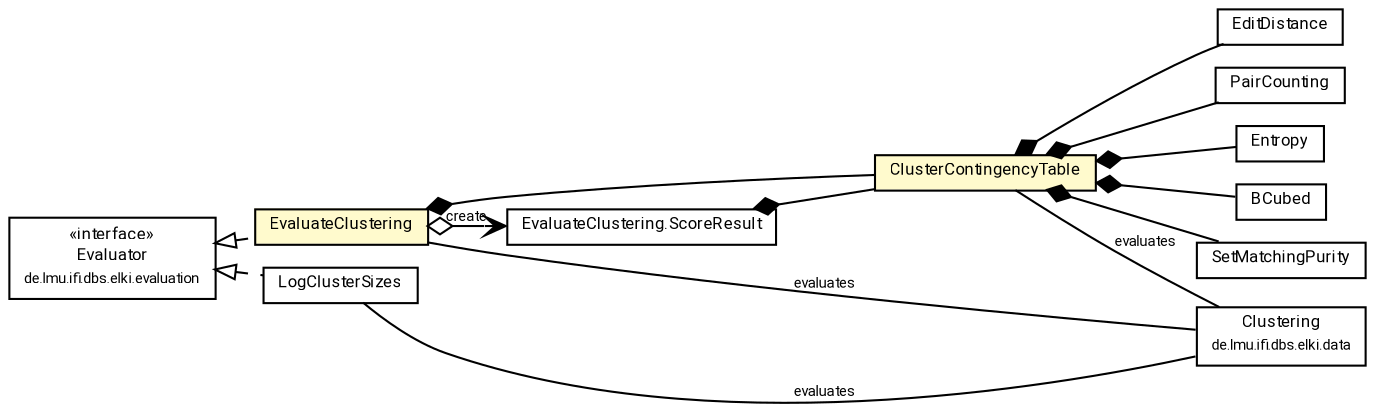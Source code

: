 #!/usr/local/bin/dot
#
# Class diagram 
# Generated by UMLGraph version R5_7_2-60-g0e99a6 (http://www.spinellis.gr/umlgraph/)
#

digraph G {
	graph [fontnames="svg"]
	edge [fontname="Roboto",fontsize=7,labelfontname="Roboto",labelfontsize=7,color="black"];
	node [fontname="Roboto",fontcolor="black",fontsize=8,shape=plaintext,margin=0,width=0,height=0];
	nodesep=0.15;
	ranksep=0.25;
	rankdir=LR;
	// de.lmu.ifi.dbs.elki.evaluation.clustering.ClusterContingencyTable
	c233919 [label=<<table title="de.lmu.ifi.dbs.elki.evaluation.clustering.ClusterContingencyTable" border="0" cellborder="1" cellspacing="0" cellpadding="2" bgcolor="LemonChiffon" href="ClusterContingencyTable.html" target="_parent">
		<tr><td><table border="0" cellspacing="0" cellpadding="1">
		<tr><td align="center" balign="center"> <font face="Roboto">ClusterContingencyTable</font> </td></tr>
		</table></td></tr>
		</table>>, URL="ClusterContingencyTable.html"];
	// de.lmu.ifi.dbs.elki.evaluation.clustering.EvaluateClustering
	c233921 [label=<<table title="de.lmu.ifi.dbs.elki.evaluation.clustering.EvaluateClustering" border="0" cellborder="1" cellspacing="0" cellpadding="2" bgcolor="LemonChiffon" href="EvaluateClustering.html" target="_parent">
		<tr><td><table border="0" cellspacing="0" cellpadding="1">
		<tr><td align="center" balign="center"> <font face="Roboto">EvaluateClustering</font> </td></tr>
		</table></td></tr>
		</table>>, URL="EvaluateClustering.html"];
	// de.lmu.ifi.dbs.elki.evaluation.clustering.EvaluateClustering.ScoreResult
	c233922 [label=<<table title="de.lmu.ifi.dbs.elki.evaluation.clustering.EvaluateClustering.ScoreResult" border="0" cellborder="1" cellspacing="0" cellpadding="2" href="EvaluateClustering.ScoreResult.html" target="_parent">
		<tr><td><table border="0" cellspacing="0" cellpadding="1">
		<tr><td align="center" balign="center"> <font face="Roboto">EvaluateClustering.ScoreResult</font> </td></tr>
		</table></td></tr>
		</table>>, URL="EvaluateClustering.ScoreResult.html"];
	// de.lmu.ifi.dbs.elki.evaluation.clustering.LogClusterSizes
	c233943 [label=<<table title="de.lmu.ifi.dbs.elki.evaluation.clustering.LogClusterSizes" border="0" cellborder="1" cellspacing="0" cellpadding="2" href="LogClusterSizes.html" target="_parent">
		<tr><td><table border="0" cellspacing="0" cellpadding="1">
		<tr><td align="center" balign="center"> <font face="Roboto">LogClusterSizes</font> </td></tr>
		</table></td></tr>
		</table>>, URL="LogClusterSizes.html"];
	// de.lmu.ifi.dbs.elki.evaluation.clustering.EditDistance
	c233944 [label=<<table title="de.lmu.ifi.dbs.elki.evaluation.clustering.EditDistance" border="0" cellborder="1" cellspacing="0" cellpadding="2" href="EditDistance.html" target="_parent">
		<tr><td><table border="0" cellspacing="0" cellpadding="1">
		<tr><td align="center" balign="center"> <font face="Roboto">EditDistance</font> </td></tr>
		</table></td></tr>
		</table>>, URL="EditDistance.html"];
	// de.lmu.ifi.dbs.elki.evaluation.clustering.PairCounting
	c233945 [label=<<table title="de.lmu.ifi.dbs.elki.evaluation.clustering.PairCounting" border="0" cellborder="1" cellspacing="0" cellpadding="2" href="PairCounting.html" target="_parent">
		<tr><td><table border="0" cellspacing="0" cellpadding="1">
		<tr><td align="center" balign="center"> <font face="Roboto">PairCounting</font> </td></tr>
		</table></td></tr>
		</table>>, URL="PairCounting.html"];
	// de.lmu.ifi.dbs.elki.evaluation.clustering.Entropy
	c233946 [label=<<table title="de.lmu.ifi.dbs.elki.evaluation.clustering.Entropy" border="0" cellborder="1" cellspacing="0" cellpadding="2" href="Entropy.html" target="_parent">
		<tr><td><table border="0" cellspacing="0" cellpadding="1">
		<tr><td align="center" balign="center"> <font face="Roboto">Entropy</font> </td></tr>
		</table></td></tr>
		</table>>, URL="Entropy.html"];
	// de.lmu.ifi.dbs.elki.evaluation.clustering.BCubed
	c233947 [label=<<table title="de.lmu.ifi.dbs.elki.evaluation.clustering.BCubed" border="0" cellborder="1" cellspacing="0" cellpadding="2" href="BCubed.html" target="_parent">
		<tr><td><table border="0" cellspacing="0" cellpadding="1">
		<tr><td align="center" balign="center"> <font face="Roboto">BCubed</font> </td></tr>
		</table></td></tr>
		</table>>, URL="BCubed.html"];
	// de.lmu.ifi.dbs.elki.evaluation.clustering.SetMatchingPurity
	c233948 [label=<<table title="de.lmu.ifi.dbs.elki.evaluation.clustering.SetMatchingPurity" border="0" cellborder="1" cellspacing="0" cellpadding="2" href="SetMatchingPurity.html" target="_parent">
		<tr><td><table border="0" cellspacing="0" cellpadding="1">
		<tr><td align="center" balign="center"> <font face="Roboto">SetMatchingPurity</font> </td></tr>
		</table></td></tr>
		</table>>, URL="SetMatchingPurity.html"];
	// de.lmu.ifi.dbs.elki.data.Clustering<M extends de.lmu.ifi.dbs.elki.data.model.Model>
	c233952 [label=<<table title="de.lmu.ifi.dbs.elki.data.Clustering" border="0" cellborder="1" cellspacing="0" cellpadding="2" href="../../data/Clustering.html" target="_parent">
		<tr><td><table border="0" cellspacing="0" cellpadding="1">
		<tr><td align="center" balign="center"> <font face="Roboto">Clustering</font> </td></tr>
		<tr><td align="center" balign="center"> <font face="Roboto" point-size="7.0">de.lmu.ifi.dbs.elki.data</font> </td></tr>
		</table></td></tr>
		</table>>, URL="../../data/Clustering.html"];
	// de.lmu.ifi.dbs.elki.evaluation.Evaluator
	c234521 [label=<<table title="de.lmu.ifi.dbs.elki.evaluation.Evaluator" border="0" cellborder="1" cellspacing="0" cellpadding="2" href="../Evaluator.html" target="_parent">
		<tr><td><table border="0" cellspacing="0" cellpadding="1">
		<tr><td align="center" balign="center"> &#171;interface&#187; </td></tr>
		<tr><td align="center" balign="center"> <font face="Roboto">Evaluator</font> </td></tr>
		<tr><td align="center" balign="center"> <font face="Roboto" point-size="7.0">de.lmu.ifi.dbs.elki.evaluation</font> </td></tr>
		</table></td></tr>
		</table>>, URL="../Evaluator.html"];
	// de.lmu.ifi.dbs.elki.evaluation.clustering.ClusterContingencyTable composed de.lmu.ifi.dbs.elki.evaluation.clustering.PairCounting
	c233919 -> c233945 [arrowhead=none,arrowtail=diamond,dir=back,weight=6];
	// de.lmu.ifi.dbs.elki.evaluation.clustering.ClusterContingencyTable composed de.lmu.ifi.dbs.elki.evaluation.clustering.Entropy
	c233919 -> c233946 [arrowhead=none,arrowtail=diamond,dir=back,weight=6];
	// de.lmu.ifi.dbs.elki.evaluation.clustering.ClusterContingencyTable composed de.lmu.ifi.dbs.elki.evaluation.clustering.EditDistance
	c233919 -> c233944 [arrowhead=none,arrowtail=diamond,dir=back,weight=6];
	// de.lmu.ifi.dbs.elki.evaluation.clustering.ClusterContingencyTable composed de.lmu.ifi.dbs.elki.evaluation.clustering.BCubed
	c233919 -> c233947 [arrowhead=none,arrowtail=diamond,dir=back,weight=6];
	// de.lmu.ifi.dbs.elki.evaluation.clustering.ClusterContingencyTable composed de.lmu.ifi.dbs.elki.evaluation.clustering.SetMatchingPurity
	c233919 -> c233948 [arrowhead=none,arrowtail=diamond,dir=back,weight=6];
	// de.lmu.ifi.dbs.elki.evaluation.clustering.ClusterContingencyTable assoc de.lmu.ifi.dbs.elki.data.Clustering<M extends de.lmu.ifi.dbs.elki.data.model.Model>
	c233919 -> c233952 [arrowhead=none,weight=2,label="evaluates"];
	// de.lmu.ifi.dbs.elki.evaluation.clustering.EvaluateClustering implements de.lmu.ifi.dbs.elki.evaluation.Evaluator
	c234521 -> c233921 [arrowtail=empty,style=dashed,dir=back,weight=9];
	// de.lmu.ifi.dbs.elki.evaluation.clustering.EvaluateClustering composed de.lmu.ifi.dbs.elki.evaluation.clustering.ClusterContingencyTable
	c233921 -> c233919 [arrowhead=none,arrowtail=diamond,dir=back,weight=6];
	// de.lmu.ifi.dbs.elki.evaluation.clustering.EvaluateClustering navhas de.lmu.ifi.dbs.elki.evaluation.clustering.EvaluateClustering.ScoreResult
	c233921 -> c233922 [arrowhead=open,arrowtail=ediamond,dir=both,weight=3,label="create"];
	// de.lmu.ifi.dbs.elki.evaluation.clustering.EvaluateClustering assoc de.lmu.ifi.dbs.elki.data.Clustering<M extends de.lmu.ifi.dbs.elki.data.model.Model>
	c233921 -> c233952 [arrowhead=none,weight=2,label="evaluates"];
	// de.lmu.ifi.dbs.elki.evaluation.clustering.EvaluateClustering.ScoreResult composed de.lmu.ifi.dbs.elki.evaluation.clustering.ClusterContingencyTable
	c233922 -> c233919 [arrowhead=none,arrowtail=diamond,dir=back,weight=6];
	// de.lmu.ifi.dbs.elki.evaluation.clustering.LogClusterSizes implements de.lmu.ifi.dbs.elki.evaluation.Evaluator
	c234521 -> c233943 [arrowtail=empty,style=dashed,dir=back,weight=9];
	// de.lmu.ifi.dbs.elki.evaluation.clustering.LogClusterSizes assoc de.lmu.ifi.dbs.elki.data.Clustering<M extends de.lmu.ifi.dbs.elki.data.model.Model>
	c233943 -> c233952 [arrowhead=none,weight=2,label="evaluates"];
}

